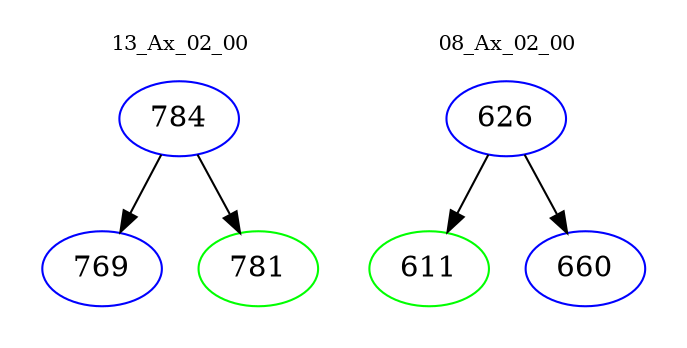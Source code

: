 digraph{
subgraph cluster_0 {
color = white
label = "13_Ax_02_00";
fontsize=10;
T0_784 [label="784", color="blue"]
T0_784 -> T0_769 [color="black"]
T0_769 [label="769", color="blue"]
T0_784 -> T0_781 [color="black"]
T0_781 [label="781", color="green"]
}
subgraph cluster_1 {
color = white
label = "08_Ax_02_00";
fontsize=10;
T1_626 [label="626", color="blue"]
T1_626 -> T1_611 [color="black"]
T1_611 [label="611", color="green"]
T1_626 -> T1_660 [color="black"]
T1_660 [label="660", color="blue"]
}
}
